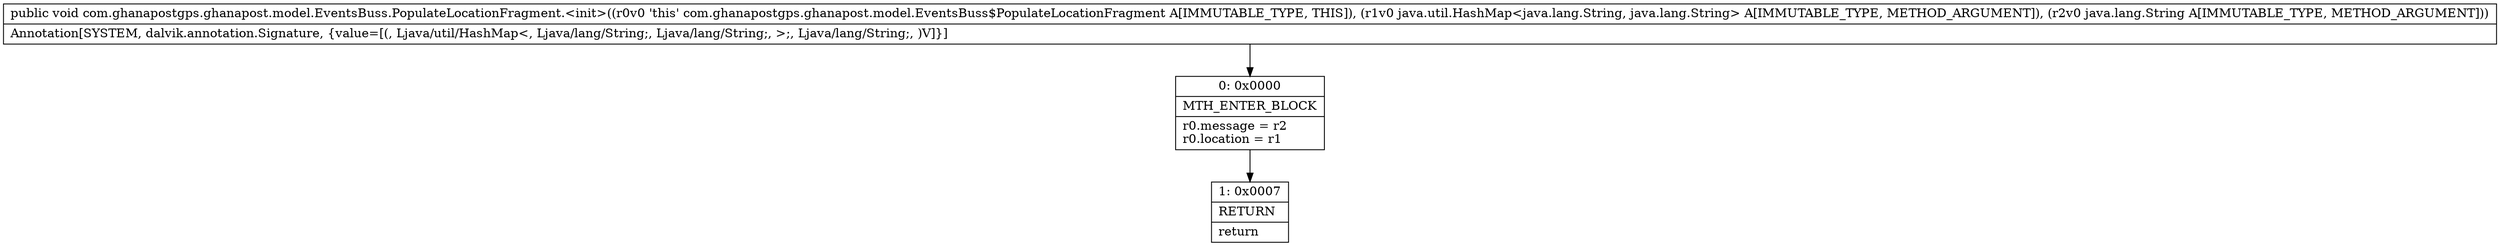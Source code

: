 digraph "CFG forcom.ghanapostgps.ghanapost.model.EventsBuss.PopulateLocationFragment.\<init\>(Ljava\/util\/HashMap;Ljava\/lang\/String;)V" {
Node_0 [shape=record,label="{0\:\ 0x0000|MTH_ENTER_BLOCK\l|r0.message = r2\lr0.location = r1\l}"];
Node_1 [shape=record,label="{1\:\ 0x0007|RETURN\l|return\l}"];
MethodNode[shape=record,label="{public void com.ghanapostgps.ghanapost.model.EventsBuss.PopulateLocationFragment.\<init\>((r0v0 'this' com.ghanapostgps.ghanapost.model.EventsBuss$PopulateLocationFragment A[IMMUTABLE_TYPE, THIS]), (r1v0 java.util.HashMap\<java.lang.String, java.lang.String\> A[IMMUTABLE_TYPE, METHOD_ARGUMENT]), (r2v0 java.lang.String A[IMMUTABLE_TYPE, METHOD_ARGUMENT]))  | Annotation[SYSTEM, dalvik.annotation.Signature, \{value=[(, Ljava\/util\/HashMap\<, Ljava\/lang\/String;, Ljava\/lang\/String;, \>;, Ljava\/lang\/String;, )V]\}]\l}"];
MethodNode -> Node_0;
Node_0 -> Node_1;
}

